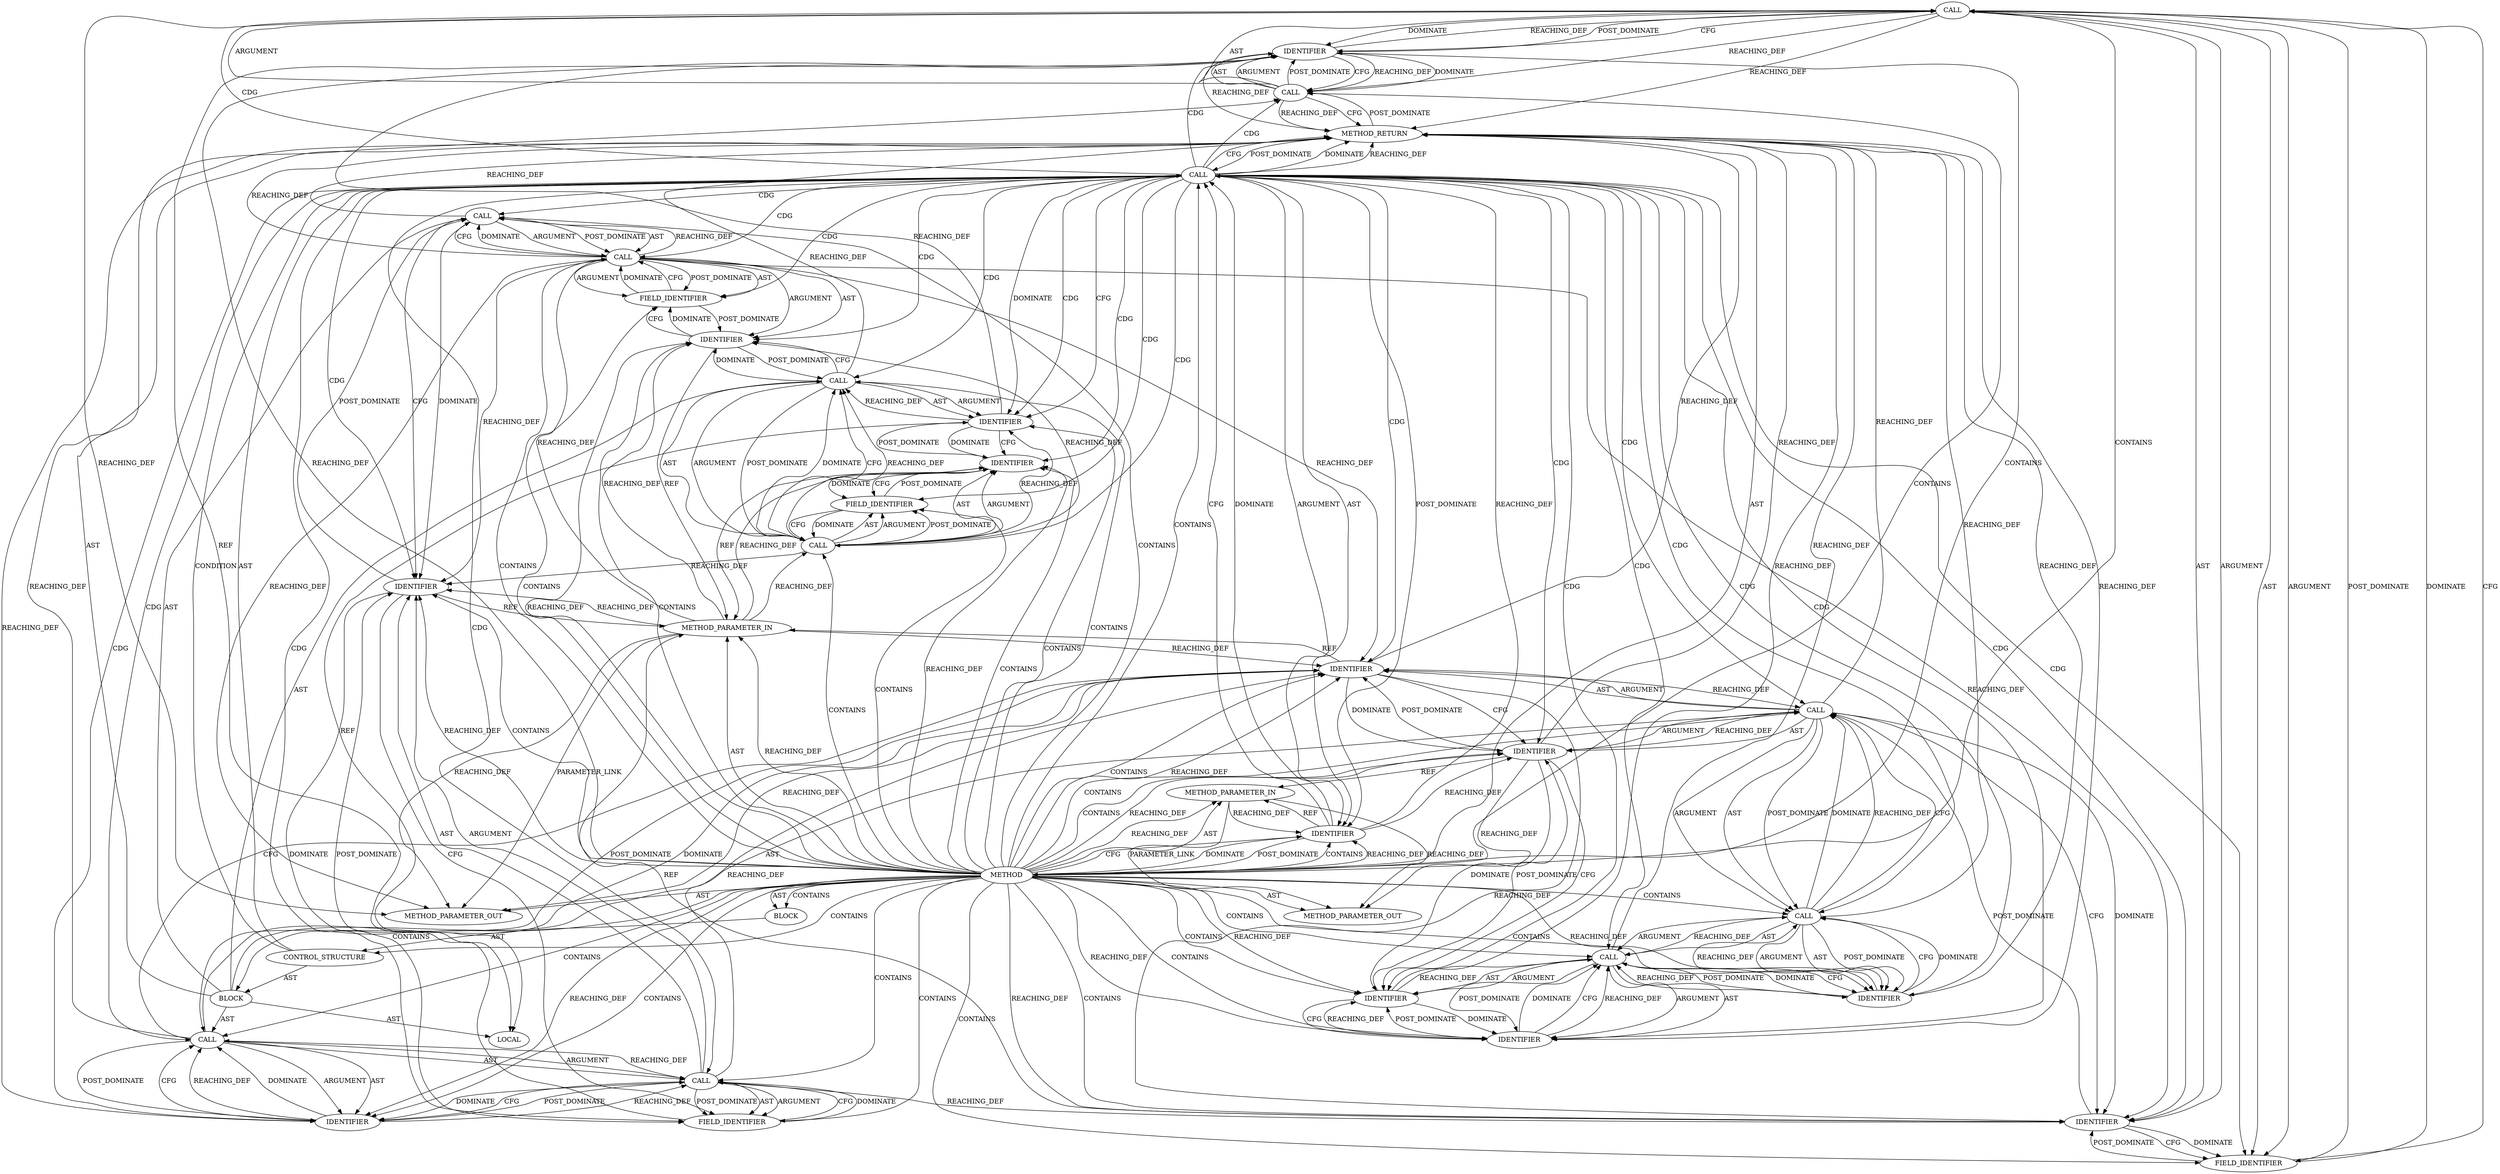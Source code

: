 digraph {
  2654 [label=CALL ORDER=1 ARGUMENT_INDEX=1 CODE="sk->sk_allocation" COLUMN_NUMBER=3 METHOD_FULL_NAME="<operator>.indirectFieldAccess" LINE_NUMBER=692 TYPE_FULL_NAME="<empty>" DISPATCH_TYPE="STATIC_DISPATCH" SIGNATURE="" NAME="<operator>.indirectFieldAccess"]
  21338 [label=METHOD_PARAMETER_OUT ORDER=2 CODE="struct tls_context *ctx" IS_VARIADIC=false COLUMN_NUMBER=46 LINE_NUMBER=681 TYPE_FULL_NAME="tls_context*" EVALUATION_STRATEGY="BY_VALUE" INDEX=2 NAME="ctx"]
  2645 [label=CALL ORDER=5 ARGUMENT_INDEX=-1 CODE="tls_push_partial_record(sk, ctx,
					MSG_DONTWAIT | MSG_NOSIGNAL |
					MSG_SENDPAGE_DECRYPTED)" COLUMN_NUMBER=3 METHOD_FULL_NAME="tls_push_partial_record" LINE_NUMBER=689 TYPE_FULL_NAME="<empty>" DISPATCH_TYPE="STATIC_DISPATCH" SIGNATURE="" NAME="tls_push_partial_record"]
  2632 [label=IDENTIFIER ORDER=1 ARGUMENT_INDEX=1 CODE="sk_allocation" COLUMN_NUMBER=9 LINE_NUMBER=684 TYPE_FULL_NAME="gfp_t" NAME="sk_allocation"]
  2639 [label=FIELD_IDENTIFIER ORDER=2 ARGUMENT_INDEX=2 CODE="sk_write_pending" COLUMN_NUMBER=16 LINE_NUMBER=686 CANONICAL_NAME="sk_write_pending"]
  2629 [label=BLOCK ORDER=2 ARGUMENT_INDEX=-1 CODE="{
		gfp_t sk_allocation = sk->sk_allocation;

		WARN_ON_ONCE(sk->sk_write_pending);

		sk->sk_allocation = GFP_ATOMIC;
		tls_push_partial_record(sk, ctx,
					MSG_DONTWAIT | MSG_NOSIGNAL |
					MSG_SENDPAGE_DECRYPTED);
		sk->sk_allocation = sk_allocation;
	}" COLUMN_NUMBER=41 LINE_NUMBER=683 TYPE_FULL_NAME="void"]
  2627 [label=CALL ORDER=1 ARGUMENT_INDEX=-1 CODE="tls_is_partially_sent_record(ctx)" COLUMN_NUMBER=6 METHOD_FULL_NAME="tls_is_partially_sent_record" LINE_NUMBER=683 TYPE_FULL_NAME="<empty>" DISPATCH_TYPE="STATIC_DISPATCH" SIGNATURE="" NAME="tls_is_partially_sent_record"]
  2641 [label=CALL ORDER=1 ARGUMENT_INDEX=1 CODE="sk->sk_allocation" COLUMN_NUMBER=3 METHOD_FULL_NAME="<operator>.indirectFieldAccess" LINE_NUMBER=688 TYPE_FULL_NAME="<empty>" DISPATCH_TYPE="STATIC_DISPATCH" SIGNATURE="" NAME="<operator>.indirectFieldAccess"]
  2657 [label=IDENTIFIER ORDER=2 ARGUMENT_INDEX=2 CODE="sk_allocation" COLUMN_NUMBER=23 LINE_NUMBER=692 TYPE_FULL_NAME="gfp_t" NAME="sk_allocation"]
  2623 [label=METHOD_PARAMETER_IN ORDER=1 CODE="struct sock *sk" IS_VARIADIC=false COLUMN_NUMBER=29 LINE_NUMBER=681 TYPE_FULL_NAME="sock*" EVALUATION_STRATEGY="BY_VALUE" INDEX=1 NAME="sk"]
  2638 [label=IDENTIFIER ORDER=1 ARGUMENT_INDEX=1 CODE="sk" COLUMN_NUMBER=16 LINE_NUMBER=686 TYPE_FULL_NAME="sock*" NAME="sk"]
  2628 [label=IDENTIFIER ORDER=1 ARGUMENT_INDEX=1 CODE="ctx" COLUMN_NUMBER=35 LINE_NUMBER=683 TYPE_FULL_NAME="tls_context*" NAME="ctx"]
  2635 [label=FIELD_IDENTIFIER ORDER=2 ARGUMENT_INDEX=2 CODE="sk_allocation" COLUMN_NUMBER=25 LINE_NUMBER=684 CANONICAL_NAME="sk_allocation"]
  2650 [label=IDENTIFIER ORDER=1 ARGUMENT_INDEX=1 CODE="MSG_DONTWAIT" COLUMN_NUMBER=6 LINE_NUMBER=690 TYPE_FULL_NAME="ANY" NAME="MSG_DONTWAIT"]
  2652 [label=IDENTIFIER ORDER=2 ARGUMENT_INDEX=2 CODE="MSG_SENDPAGE_DECRYPTED" COLUMN_NUMBER=6 LINE_NUMBER=691 TYPE_FULL_NAME="ANY" NAME="MSG_SENDPAGE_DECRYPTED"]
  2653 [label=CALL ORDER=6 ARGUMENT_INDEX=-1 CODE="sk->sk_allocation = sk_allocation" COLUMN_NUMBER=3 METHOD_FULL_NAME="<operator>.assignment" LINE_NUMBER=692 TYPE_FULL_NAME="<empty>" DISPATCH_TYPE="STATIC_DISPATCH" SIGNATURE="" NAME="<operator>.assignment"]
  2634 [label=IDENTIFIER ORDER=1 ARGUMENT_INDEX=1 CODE="sk" COLUMN_NUMBER=25 LINE_NUMBER=684 TYPE_FULL_NAME="sock*" NAME="sk"]
  2643 [label=FIELD_IDENTIFIER ORDER=2 ARGUMENT_INDEX=2 CODE="sk_allocation" COLUMN_NUMBER=3 LINE_NUMBER=688 CANONICAL_NAME="sk_allocation"]
  2644 [label=IDENTIFIER ORDER=2 ARGUMENT_INDEX=2 CODE="GFP_ATOMIC" COLUMN_NUMBER=23 LINE_NUMBER=688 TYPE_FULL_NAME="ANY" NAME="GFP_ATOMIC"]
  2658 [label=METHOD_RETURN ORDER=4 CODE="RET" COLUMN_NUMBER=1 LINE_NUMBER=681 TYPE_FULL_NAME="void" EVALUATION_STRATEGY="BY_VALUE"]
  2640 [label=CALL ORDER=4 ARGUMENT_INDEX=-1 CODE="sk->sk_allocation = GFP_ATOMIC" COLUMN_NUMBER=3 METHOD_FULL_NAME="<operator>.assignment" LINE_NUMBER=688 TYPE_FULL_NAME="<empty>" DISPATCH_TYPE="STATIC_DISPATCH" SIGNATURE="" NAME="<operator>.assignment"]
  2647 [label=IDENTIFIER ORDER=2 ARGUMENT_INDEX=2 CODE="ctx" COLUMN_NUMBER=31 LINE_NUMBER=689 TYPE_FULL_NAME="tls_context*" NAME="ctx"]
  21337 [label=METHOD_PARAMETER_OUT ORDER=1 CODE="struct sock *sk" IS_VARIADIC=false COLUMN_NUMBER=29 LINE_NUMBER=681 TYPE_FULL_NAME="sock*" EVALUATION_STRATEGY="BY_VALUE" INDEX=1 NAME="sk"]
  2656 [label=FIELD_IDENTIFIER ORDER=2 ARGUMENT_INDEX=2 CODE="sk_allocation" COLUMN_NUMBER=3 LINE_NUMBER=692 CANONICAL_NAME="sk_allocation"]
  2630 [label=LOCAL ORDER=1 CODE="gfp_t sk_allocation" COLUMN_NUMBER=9 LINE_NUMBER=684 TYPE_FULL_NAME="gfp_t" NAME="sk_allocation"]
  2625 [label=BLOCK ORDER=3 ARGUMENT_INDEX=-1 CODE="{
	if (tls_is_partially_sent_record(ctx)) {
		gfp_t sk_allocation = sk->sk_allocation;

		WARN_ON_ONCE(sk->sk_write_pending);

		sk->sk_allocation = GFP_ATOMIC;
		tls_push_partial_record(sk, ctx,
					MSG_DONTWAIT | MSG_NOSIGNAL |
					MSG_SENDPAGE_DECRYPTED);
		sk->sk_allocation = sk_allocation;
	}
}" COLUMN_NUMBER=1 LINE_NUMBER=682 TYPE_FULL_NAME="void"]
  2624 [label=METHOD_PARAMETER_IN ORDER=2 CODE="struct tls_context *ctx" IS_VARIADIC=false COLUMN_NUMBER=46 LINE_NUMBER=681 TYPE_FULL_NAME="tls_context*" EVALUATION_STRATEGY="BY_VALUE" INDEX=2 NAME="ctx"]
  2622 [label=METHOD COLUMN_NUMBER=1 LINE_NUMBER=681 COLUMN_NUMBER_END=1 IS_EXTERNAL=false SIGNATURE="void tls_device_write_space (sock*,tls_context*)" NAME="tls_device_write_space" AST_PARENT_TYPE="TYPE_DECL" AST_PARENT_FULL_NAME="tls_device.c:<global>" ORDER=31 CODE="void tls_device_write_space(struct sock *sk, struct tls_context *ctx)
{
	if (tls_is_partially_sent_record(ctx)) {
		gfp_t sk_allocation = sk->sk_allocation;

		WARN_ON_ONCE(sk->sk_write_pending);

		sk->sk_allocation = GFP_ATOMIC;
		tls_push_partial_record(sk, ctx,
					MSG_DONTWAIT | MSG_NOSIGNAL |
					MSG_SENDPAGE_DECRYPTED);
		sk->sk_allocation = sk_allocation;
	}
}" FULL_NAME="tls_device_write_space" LINE_NUMBER_END=694 FILENAME="tls_device.c"]
  2651 [label=IDENTIFIER ORDER=2 ARGUMENT_INDEX=2 CODE="MSG_NOSIGNAL" COLUMN_NUMBER=21 LINE_NUMBER=690 TYPE_FULL_NAME="ANY" NAME="MSG_NOSIGNAL"]
  2642 [label=IDENTIFIER ORDER=1 ARGUMENT_INDEX=1 CODE="sk" COLUMN_NUMBER=3 LINE_NUMBER=688 TYPE_FULL_NAME="sock*" NAME="sk"]
  2649 [label=CALL ORDER=1 ARGUMENT_INDEX=1 CODE="MSG_DONTWAIT | MSG_NOSIGNAL" COLUMN_NUMBER=6 METHOD_FULL_NAME="<operator>.or" LINE_NUMBER=690 TYPE_FULL_NAME="<empty>" DISPATCH_TYPE="STATIC_DISPATCH" SIGNATURE="" NAME="<operator>.or"]
  2626 [label=CONTROL_STRUCTURE CONTROL_STRUCTURE_TYPE="IF" ORDER=1 PARSER_TYPE_NAME="CASTIfStatement" ARGUMENT_INDEX=-1 CODE="if (tls_is_partially_sent_record(ctx))" COLUMN_NUMBER=2 LINE_NUMBER=683]
  2648 [label=CALL ORDER=3 ARGUMENT_INDEX=3 CODE="MSG_DONTWAIT | MSG_NOSIGNAL |
					MSG_SENDPAGE_DECRYPTED" COLUMN_NUMBER=6 METHOD_FULL_NAME="<operator>.or" LINE_NUMBER=690 TYPE_FULL_NAME="<empty>" DISPATCH_TYPE="STATIC_DISPATCH" SIGNATURE="" NAME="<operator>.or"]
  2631 [label=CALL ORDER=2 ARGUMENT_INDEX=-1 CODE="sk_allocation = sk->sk_allocation" COLUMN_NUMBER=9 METHOD_FULL_NAME="<operator>.assignment" LINE_NUMBER=684 TYPE_FULL_NAME="<empty>" DISPATCH_TYPE="STATIC_DISPATCH" SIGNATURE="" NAME="<operator>.assignment"]
  2646 [label=IDENTIFIER ORDER=1 ARGUMENT_INDEX=1 CODE="sk" COLUMN_NUMBER=27 LINE_NUMBER=689 TYPE_FULL_NAME="sock*" NAME="sk"]
  2633 [label=CALL ORDER=2 ARGUMENT_INDEX=2 CODE="sk->sk_allocation" COLUMN_NUMBER=25 METHOD_FULL_NAME="<operator>.indirectFieldAccess" LINE_NUMBER=684 TYPE_FULL_NAME="<empty>" DISPATCH_TYPE="STATIC_DISPATCH" SIGNATURE="" NAME="<operator>.indirectFieldAccess"]
  2637 [label=CALL ORDER=1 ARGUMENT_INDEX=1 CODE="sk->sk_write_pending" COLUMN_NUMBER=16 METHOD_FULL_NAME="<operator>.indirectFieldAccess" LINE_NUMBER=686 TYPE_FULL_NAME="<empty>" DISPATCH_TYPE="STATIC_DISPATCH" SIGNATURE="" NAME="<operator>.indirectFieldAccess"]
  2655 [label=IDENTIFIER ORDER=1 ARGUMENT_INDEX=1 CODE="sk" COLUMN_NUMBER=3 LINE_NUMBER=692 TYPE_FULL_NAME="sock*" NAME="sk"]
  2636 [label=CALL ORDER=3 ARGUMENT_INDEX=-1 CODE="WARN_ON_ONCE(sk->sk_write_pending)" COLUMN_NUMBER=3 METHOD_FULL_NAME="WARN_ON_ONCE" LINE_NUMBER=686 TYPE_FULL_NAME="<empty>" DISPATCH_TYPE="STATIC_DISPATCH" SIGNATURE="" NAME="WARN_ON_ONCE"]
  2639 -> 2637 [label=DOMINATE ]
  2657 -> 2658 [label=REACHING_DEF VARIABLE="sk_allocation"]
  2640 -> 2644 [label=POST_DOMINATE ]
  2629 -> 2653 [label=AST ]
  2635 -> 2634 [label=POST_DOMINATE ]
  2622 -> 2650 [label=REACHING_DEF VARIABLE=""]
  2622 -> 2641 [label=CONTAINS ]
  2628 -> 2622 [label=POST_DOMINATE ]
  2653 -> 2658 [label=REACHING_DEF VARIABLE="sk->sk_allocation = sk_allocation"]
  2638 -> 2631 [label=POST_DOMINATE ]
  2649 -> 2652 [label=CFG ]
  2627 -> 2645 [label=CDG ]
  2654 -> 2658 [label=REACHING_DEF VARIABLE="sk->sk_allocation"]
  2654 -> 2655 [label=AST ]
  2644 -> 2641 [label=POST_DOMINATE ]
  2627 -> 2628 [label=ARGUMENT ]
  2656 -> 2654 [label=DOMINATE ]
  2646 -> 2655 [label=REACHING_DEF VARIABLE="sk"]
  2651 -> 2649 [label=DOMINATE ]
  2657 -> 2654 [label=REACHING_DEF VARIABLE="sk_allocation"]
  2649 -> 2651 [label=ARGUMENT ]
  2627 -> 2632 [label=CDG ]
  2633 -> 2632 [label=REACHING_DEF VARIABLE="sk->sk_allocation"]
  2651 -> 2650 [label=REACHING_DEF VARIABLE="MSG_NOSIGNAL"]
  2628 -> 2647 [label=REACHING_DEF VARIABLE="ctx"]
  2627 -> 2651 [label=CDG ]
  2654 -> 2655 [label=ARGUMENT ]
  2648 -> 2645 [label=DOMINATE ]
  2622 -> 2624 [label=REACHING_DEF VARIABLE=""]
  2633 -> 2631 [label=DOMINATE ]
  2622 -> 2625 [label=CONTAINS ]
  2622 -> 2623 [label=AST ]
  2622 -> 21338 [label=AST ]
  2657 -> 2653 [label=CFG ]
  2642 -> 2643 [label=DOMINATE ]
  2632 -> 2657 [label=REACHING_DEF VARIABLE="sk_allocation"]
  2648 -> 2658 [label=REACHING_DEF VARIABLE="MSG_DONTWAIT | MSG_NOSIGNAL |
					MSG_SENDPAGE_DECRYPTED"]
  2644 -> 2640 [label=CFG ]
  2653 -> 2657 [label=AST ]
  2622 -> 2658 [label=AST ]
  2632 -> 2630 [label=REF ]
  2622 -> 2643 [label=CONTAINS ]
  2648 -> 2645 [label=REACHING_DEF VARIABLE="MSG_DONTWAIT | MSG_NOSIGNAL |
					MSG_SENDPAGE_DECRYPTED"]
  2622 -> 2655 [label=REACHING_DEF VARIABLE=""]
  2641 -> 2643 [label=POST_DOMINATE ]
  2649 -> 2648 [label=REACHING_DEF VARIABLE="MSG_DONTWAIT | MSG_NOSIGNAL"]
  2627 -> 2631 [label=CDG ]
  2654 -> 2656 [label=AST ]
  2633 -> 2635 [label=AST ]
  2627 -> 2632 [label=DOMINATE ]
  2632 -> 2631 [label=REACHING_DEF VARIABLE="sk_allocation"]
  2627 -> 2646 [label=CDG ]
  2633 -> 2631 [label=CFG ]
  2622 -> 2642 [label=REACHING_DEF VARIABLE=""]
  2622 -> 2651 [label=CONTAINS ]
  2622 -> 2628 [label=CONTAINS ]
  2623 -> 2642 [label=REACHING_DEF VARIABLE="sk"]
  2655 -> 2656 [label=DOMINATE ]
  2651 -> 2649 [label=CFG ]
  2644 -> 2640 [label=REACHING_DEF VARIABLE="GFP_ATOMIC"]
  2627 -> 2628 [label=AST ]
  2622 -> 2624 [label=AST ]
  2638 -> 2639 [label=CFG ]
  2622 -> 2655 [label=CONTAINS ]
  2622 -> 2646 [label=CONTAINS ]
  2648 -> 2649 [label=AST ]
  2644 -> 2640 [label=DOMINATE ]
  2629 -> 2640 [label=AST ]
  2640 -> 2644 [label=ARGUMENT ]
  2622 -> 2644 [label=REACHING_DEF VARIABLE=""]
  2622 -> 2628 [label=REACHING_DEF VARIABLE=""]
  2652 -> 2649 [label=REACHING_DEF VARIABLE="MSG_SENDPAGE_DECRYPTED"]
  2627 -> 2658 [label=DOMINATE ]
  2637 -> 2639 [label=ARGUMENT ]
  2622 -> 2633 [label=CONTAINS ]
  2622 -> 2629 [label=CONTAINS ]
  2622 -> 2637 [label=CONTAINS ]
  2640 -> 2646 [label=DOMINATE ]
  2622 -> 2652 [label=REACHING_DEF VARIABLE=""]
  2628 -> 2627 [label=REACHING_DEF VARIABLE="ctx"]
  2646 -> 2645 [label=REACHING_DEF VARIABLE="sk"]
  2622 -> 2647 [label=CONTAINS ]
  2622 -> 2636 [label=CONTAINS ]
  2628 -> 2624 [label=REF ]
  2627 -> 2638 [label=CDG ]
  2622 -> 2640 [label=CONTAINS ]
  2654 -> 2656 [label=ARGUMENT ]
  2631 -> 2633 [label=AST ]
  2646 -> 2623 [label=REF ]
  2637 -> 2639 [label=POST_DOMINATE ]
  2640 -> 2644 [label=AST ]
  2636 -> 2637 [label=ARGUMENT ]
  2622 -> 2642 [label=CONTAINS ]
  2641 -> 2642 [label=ARGUMENT ]
  2637 -> 21337 [label=REACHING_DEF VARIABLE="sk->sk_write_pending"]
  2622 -> 2657 [label=CONTAINS ]
  2649 -> 2650 [label=ARGUMENT ]
  2627 -> 2656 [label=CDG ]
  2631 -> 2638 [label=CFG ]
  2627 -> 2643 [label=CDG ]
  2626 -> 2629 [label=AST ]
  2643 -> 2642 [label=POST_DOMINATE ]
  2650 -> 2647 [label=POST_DOMINATE ]
  2633 -> 2642 [label=REACHING_DEF VARIABLE="sk->sk_allocation"]
  2646 -> 21337 [label=REACHING_DEF VARIABLE="sk"]
  2622 -> 2625 [label=AST ]
  2644 -> 2641 [label=REACHING_DEF VARIABLE="GFP_ATOMIC"]
  2623 -> 21337 [label=REACHING_DEF VARIABLE="sk"]
  2640 -> 2646 [label=CFG ]
  2623 -> 2634 [label=REACHING_DEF VARIABLE="sk"]
  2648 -> 2652 [label=ARGUMENT ]
  2655 -> 2623 [label=REF ]
  2625 -> 2626 [label=AST ]
  2645 -> 2647 [label=AST ]
  2649 -> 2652 [label=DOMINATE ]
  2641 -> 2640 [label=REACHING_DEF VARIABLE="sk->sk_allocation"]
  2622 -> 2632 [label=CONTAINS ]
  2622 -> 2638 [label=REACHING_DEF VARIABLE=""]
  2642 -> 2623 [label=REF ]
  2637 -> 2636 [label=REACHING_DEF VARIABLE="sk->sk_write_pending"]
  2622 -> 2626 [label=CONTAINS ]
  2622 -> 2652 [label=CONTAINS ]
  2623 -> 2638 [label=REACHING_DEF VARIABLE="sk"]
  2645 -> 2655 [label=CFG ]
  2631 -> 2633 [label=ARGUMENT ]
  2653 -> 2654 [label=ARGUMENT ]
  2653 -> 2657 [label=ARGUMENT ]
  2651 -> 2649 [label=REACHING_DEF VARIABLE="MSG_NOSIGNAL"]
  2655 -> 2645 [label=POST_DOMINATE ]
  2635 -> 2633 [label=CFG ]
  2628 -> 2627 [label=CFG ]
  2641 -> 2646 [label=REACHING_DEF VARIABLE="sk->sk_allocation"]
  2646 -> 2647 [label=DOMINATE ]
  2640 -> 2641 [label=AST ]
  2637 -> 2646 [label=REACHING_DEF VARIABLE="sk->sk_write_pending"]
  2636 -> 2658 [label=REACHING_DEF VARIABLE="WARN_ON_ONCE(sk->sk_write_pending)"]
  2641 -> 2644 [label=DOMINATE ]
  2646 -> 2647 [label=CFG ]
  2627 -> 2658 [label=REACHING_DEF VARIABLE="tls_is_partially_sent_record(ctx)"]
  2622 -> 2656 [label=CONTAINS ]
  2633 -> 2635 [label=ARGUMENT ]
  2623 -> 2646 [label=REACHING_DEF VARIABLE="sk"]
  2629 -> 2636 [label=AST ]
  2622 -> 2650 [label=CONTAINS ]
  2626 -> 2627 [label=AST ]
  2635 -> 2633 [label=DOMINATE ]
  2645 -> 2647 [label=ARGUMENT ]
  2654 -> 2657 [label=CFG ]
  2653 -> 2654 [label=AST ]
  2647 -> 2650 [label=CFG ]
  2633 -> 2631 [label=REACHING_DEF VARIABLE="sk->sk_allocation"]
  2647 -> 2645 [label=REACHING_DEF VARIABLE="ctx"]
  2650 -> 2658 [label=REACHING_DEF VARIABLE="MSG_DONTWAIT"]
  2638 -> 2623 [label=REF ]
  2647 -> 2624 [label=REF ]
  2645 -> 2648 [label=ARGUMENT ]
  2652 -> 2648 [label=CFG ]
  2654 -> 2656 [label=POST_DOMINATE ]
  2651 -> 2650 [label=POST_DOMINATE ]
  2657 -> 2630 [label=REF ]
  2627 -> 2637 [label=CDG ]
  2634 -> 2632 [label=POST_DOMINATE ]
  2636 -> 2637 [label=AST ]
  2622 -> 2649 [label=CONTAINS ]
  2654 -> 21337 [label=REACHING_DEF VARIABLE="sk->sk_allocation"]
  2622 -> 2627 [label=CONTAINS ]
  2622 -> 2623 [label=REACHING_DEF VARIABLE=""]
  2648 -> 2652 [label=POST_DOMINATE ]
  2627 -> 2642 [label=CDG ]
  2636 -> 2642 [label=CFG ]
  2622 -> 2635 [label=CONTAINS ]
  2639 -> 2637 [label=CFG ]
  2648 -> 2645 [label=CFG ]
  2639 -> 2638 [label=POST_DOMINATE ]
  2627 -> 2648 [label=CDG ]
  2622 -> 2628 [label=CFG ]
  2629 -> 2630 [label=AST ]
  2652 -> 2648 [label=REACHING_DEF VARIABLE="MSG_SENDPAGE_DECRYPTED"]
  2644 -> 2658 [label=REACHING_DEF VARIABLE="GFP_ATOMIC"]
  2647 -> 2646 [label=POST_DOMINATE ]
  2637 -> 2642 [label=REACHING_DEF VARIABLE="sk->sk_write_pending"]
  2637 -> 2639 [label=AST ]
  2641 -> 2643 [label=AST ]
  2631 -> 2633 [label=POST_DOMINATE ]
  2655 -> 2656 [label=CFG ]
  2641 -> 2655 [label=REACHING_DEF VARIABLE="sk->sk_allocation"]
  2645 -> 2655 [label=DOMINATE ]
  2641 -> 2644 [label=CFG ]
  2631 -> 2632 [label=AST ]
  2622 -> 2646 [label=REACHING_DEF VARIABLE=""]
  2627 -> 2658 [label=CFG ]
  2627 -> 2636 [label=CDG ]
  2633 -> 2635 [label=POST_DOMINATE ]
  2634 -> 2623 [label=REF ]
  2622 -> 2648 [label=CONTAINS ]
  2653 -> 2657 [label=POST_DOMINATE ]
  2652 -> 2649 [label=POST_DOMINATE ]
  2637 -> 2658 [label=REACHING_DEF VARIABLE="sk->sk_write_pending"]
  2650 -> 2649 [label=REACHING_DEF VARIABLE="MSG_DONTWAIT"]
  2647 -> 2658 [label=REACHING_DEF VARIABLE="ctx"]
  2658 -> 2653 [label=POST_DOMINATE ]
  2624 -> 21338 [label=PARAMETER_LINK ]
  2627 -> 2649 [label=CDG ]
  2647 -> 2650 [label=DOMINATE ]
  2622 -> 2634 [label=REACHING_DEF VARIABLE=""]
  2651 -> 2658 [label=REACHING_DEF VARIABLE="MSG_NOSIGNAL"]
  2649 -> 2650 [label=AST ]
  2622 -> 2639 [label=CONTAINS ]
  2622 -> 2651 [label=REACHING_DEF VARIABLE=""]
  2645 -> 2646 [label=AST ]
  2623 -> 21337 [label=PARAMETER_LINK ]
  2657 -> 2654 [label=POST_DOMINATE ]
  2645 -> 2648 [label=AST ]
  2633 -> 2634 [label=AST ]
  2643 -> 2641 [label=CFG ]
  2627 -> 2633 [label=CDG ]
  2626 -> 2627 [label=CONDITION ]
  2648 -> 2652 [label=AST ]
  2627 -> 2634 [label=CDG ]
  2646 -> 2658 [label=REACHING_DEF VARIABLE="sk"]
  2647 -> 21338 [label=REACHING_DEF VARIABLE="ctx"]
  2657 -> 2653 [label=REACHING_DEF VARIABLE="sk_allocation"]
  2622 -> 2638 [label=CONTAINS ]
  2641 -> 2642 [label=AST ]
  2643 -> 2641 [label=DOMINATE ]
  2624 -> 21338 [label=REACHING_DEF VARIABLE="ctx"]
  2656 -> 2654 [label=CFG ]
  2627 -> 2655 [label=CDG ]
  2627 -> 2639 [label=CDG ]
  2636 -> 2642 [label=DOMINATE ]
  2653 -> 2658 [label=CFG ]
  2632 -> 2634 [label=DOMINATE ]
  2638 -> 2639 [label=DOMINATE ]
  2627 -> 2652 [label=CDG ]
  2645 -> 2658 [label=REACHING_DEF VARIABLE="tls_push_partial_record(sk, ctx,
					MSG_DONTWAIT | MSG_NOSIGNAL |
					MSG_SENDPAGE_DECRYPTED)"]
  2627 -> 2640 [label=CDG ]
  2645 -> 2646 [label=ARGUMENT ]
  2622 -> 21337 [label=AST ]
  2627 -> 2644 [label=CDG ]
  2652 -> 2648 [label=DOMINATE ]
  2649 -> 2658 [label=REACHING_DEF VARIABLE="MSG_DONTWAIT | MSG_NOSIGNAL"]
  2637 -> 2655 [label=REACHING_DEF VARIABLE="sk->sk_write_pending"]
  2632 -> 2634 [label=CFG ]
  2623 -> 2637 [label=REACHING_DEF VARIABLE="sk"]
  2648 -> 2649 [label=ARGUMENT ]
  2622 -> 2645 [label=CONTAINS ]
  2650 -> 2651 [label=DOMINATE ]
  2642 -> 2643 [label=CFG ]
  2640 -> 2641 [label=ARGUMENT ]
  2656 -> 2655 [label=POST_DOMINATE ]
  2634 -> 2635 [label=CFG ]
  2629 -> 2645 [label=AST ]
  2650 -> 2651 [label=CFG ]
  2646 -> 2640 [label=POST_DOMINATE ]
  2622 -> 2653 [label=CONTAINS ]
  2649 -> 2651 [label=POST_DOMINATE ]
  2627 -> 2647 [label=CDG ]
  2624 -> 2628 [label=REACHING_DEF VARIABLE="ctx"]
  2634 -> 2635 [label=DOMINATE ]
  2652 -> 2658 [label=REACHING_DEF VARIABLE="MSG_SENDPAGE_DECRYPTED"]
  2633 -> 2634 [label=ARGUMENT ]
  2623 -> 2633 [label=REACHING_DEF VARIABLE="sk"]
  2622 -> 2628 [label=DOMINATE ]
  2627 -> 2654 [label=CDG ]
  2622 -> 2647 [label=REACHING_DEF VARIABLE=""]
  2622 -> 2634 [label=CONTAINS ]
  2627 -> 2650 [label=CDG ]
  2628 -> 2627 [label=DOMINATE ]
  2645 -> 2648 [label=POST_DOMINATE ]
  2627 -> 2653 [label=CDG ]
  2649 -> 2651 [label=AST ]
  2629 -> 2631 [label=AST ]
  2636 -> 2637 [label=POST_DOMINATE ]
  2627 -> 2641 [label=CDG ]
  2622 -> 2654 [label=CONTAINS ]
  2637 -> 2636 [label=CFG ]
  2627 -> 2632 [label=CFG ]
  2640 -> 2658 [label=REACHING_DEF VARIABLE="sk->sk_allocation = GFP_ATOMIC"]
  2627 -> 2628 [label=POST_DOMINATE ]
  2658 -> 2627 [label=POST_DOMINATE ]
  2633 -> 2638 [label=REACHING_DEF VARIABLE="sk->sk_allocation"]
  2627 -> 2635 [label=CDG ]
  2657 -> 2653 [label=DOMINATE ]
  2637 -> 2636 [label=DOMINATE ]
  2654 -> 2653 [label=REACHING_DEF VARIABLE="sk->sk_allocation"]
  2641 -> 2643 [label=ARGUMENT ]
  2642 -> 2636 [label=POST_DOMINATE ]
  2654 -> 2657 [label=DOMINATE ]
  2622 -> 2657 [label=REACHING_DEF VARIABLE=""]
  2622 -> 2644 [label=CONTAINS ]
  2627 -> 2657 [label=CDG ]
  2631 -> 2658 [label=REACHING_DEF VARIABLE="sk_allocation = sk->sk_allocation"]
  2622 -> 2631 [label=CONTAINS ]
  2631 -> 2638 [label=DOMINATE ]
  2631 -> 2632 [label=ARGUMENT ]
  2637 -> 2638 [label=AST ]
  2637 -> 2638 [label=ARGUMENT ]
}
